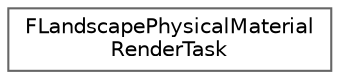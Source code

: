 digraph "Graphical Class Hierarchy"
{
 // INTERACTIVE_SVG=YES
 // LATEX_PDF_SIZE
  bgcolor="transparent";
  edge [fontname=Helvetica,fontsize=10,labelfontname=Helvetica,labelfontsize=10];
  node [fontname=Helvetica,fontsize=10,shape=box,height=0.2,width=0.4];
  rankdir="LR";
  Node0 [id="Node000000",label="FLandscapePhysicalMaterial\lRenderTask",height=0.2,width=0.4,color="grey40", fillcolor="white", style="filled",URL="$d2/d07/classFLandscapePhysicalMaterialRenderTask.html",tooltip="A single task for calculating the landscape physical material."];
}
